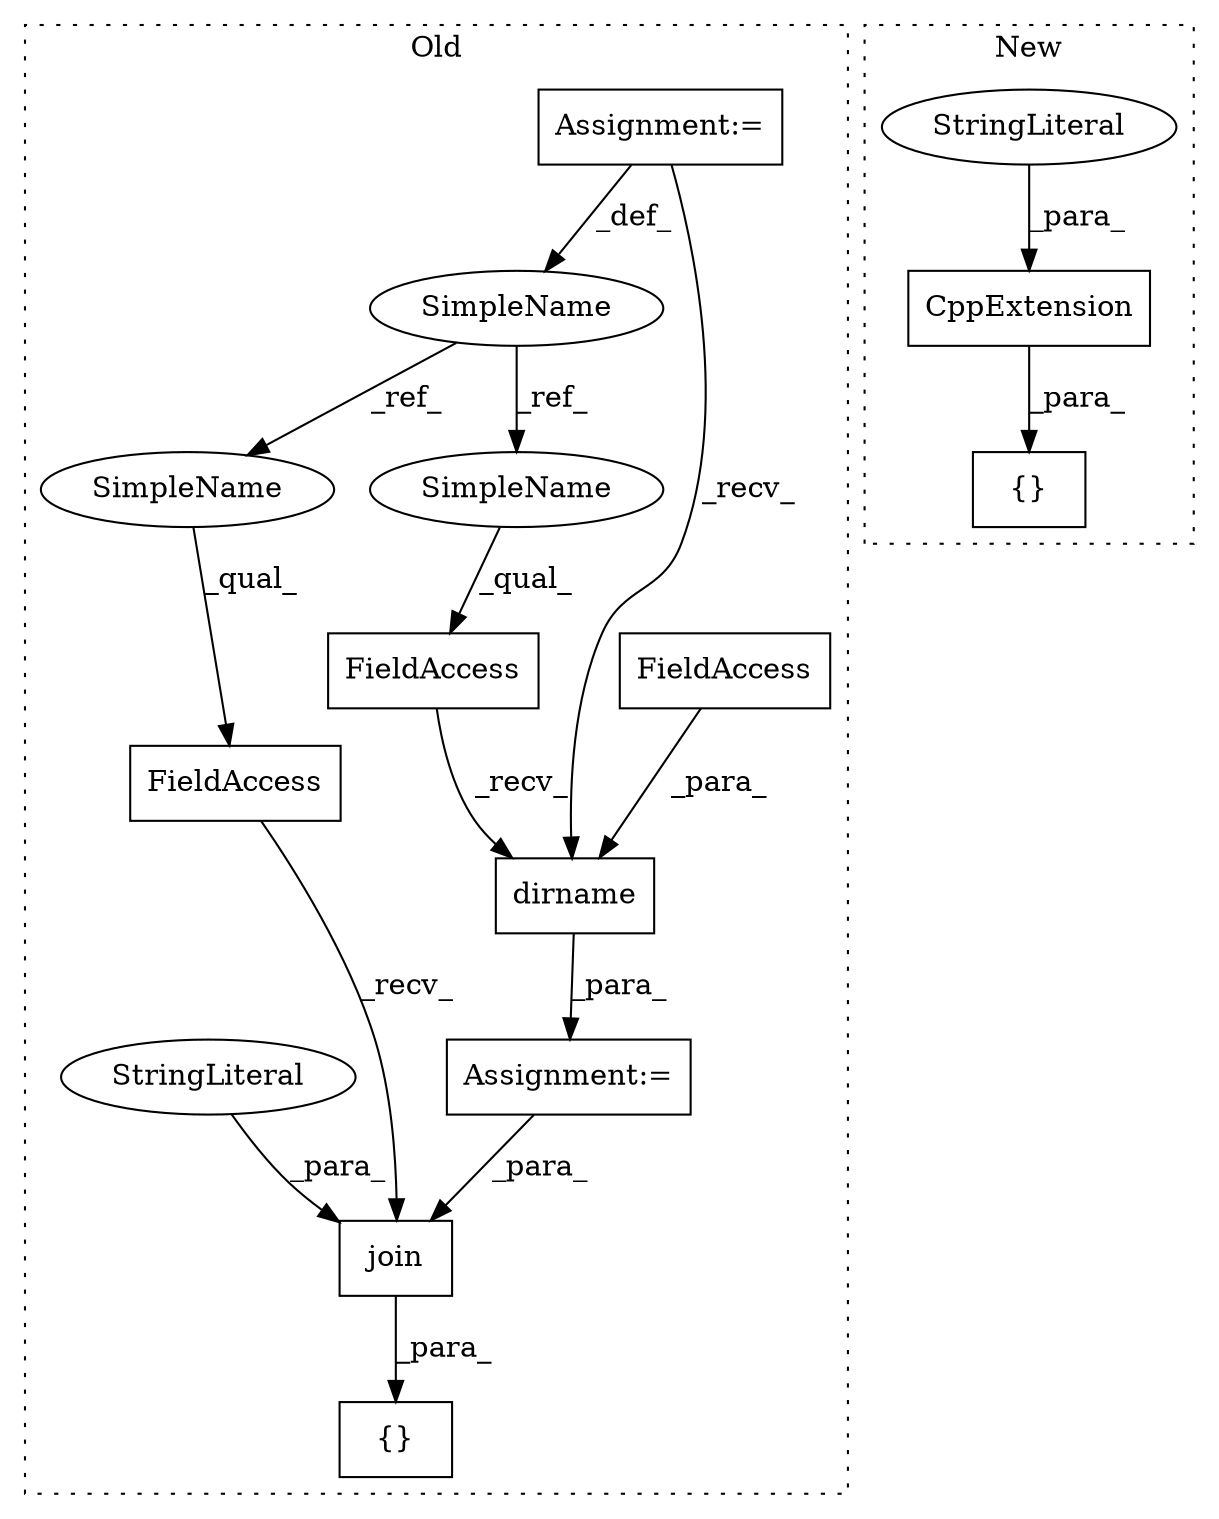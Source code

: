 digraph G {
subgraph cluster0 {
1 [label="{}" a="4" s="495,534" l="1,1" shape="box"];
4 [label="join" a="32" s="504,533" l="5,1" shape="box"];
5 [label="FieldAccess" a="22" s="496" l="7" shape="box"];
6 [label="SimpleName" a="42" s="160" l="2" shape="ellipse"];
7 [label="FieldAccess" a="22" s="200" l="7" shape="box"];
8 [label="Assignment:=" a="7" s="199" l="1" shape="box"];
9 [label="dirname" a="32" s="208,224" l="8,1" shape="box"];
10 [label="FieldAccess" a="22" s="216" l="8" shape="box"];
12 [label="Assignment:=" a="7" s="160" l="2" shape="box"];
13 [label="StringLiteral" a="45" s="519" l="14" shape="ellipse"];
14 [label="SimpleName" a="42" s="496" l="2" shape="ellipse"];
15 [label="SimpleName" a="42" s="200" l="2" shape="ellipse"];
label = "Old";
style="dotted";
}
subgraph cluster1 {
2 [label="CppExtension" a="32" s="438,524" l="13,1" shape="box"];
3 [label="{}" a="4" s="437,525" l="1,1" shape="box"];
11 [label="StringLiteral" a="45" s="451" l="12" shape="ellipse"];
label = "New";
style="dotted";
}
2 -> 3 [label="_para_"];
4 -> 1 [label="_para_"];
5 -> 4 [label="_recv_"];
6 -> 15 [label="_ref_"];
6 -> 14 [label="_ref_"];
7 -> 9 [label="_recv_"];
8 -> 4 [label="_para_"];
9 -> 8 [label="_para_"];
10 -> 9 [label="_para_"];
11 -> 2 [label="_para_"];
12 -> 6 [label="_def_"];
12 -> 9 [label="_recv_"];
13 -> 4 [label="_para_"];
14 -> 5 [label="_qual_"];
15 -> 7 [label="_qual_"];
}